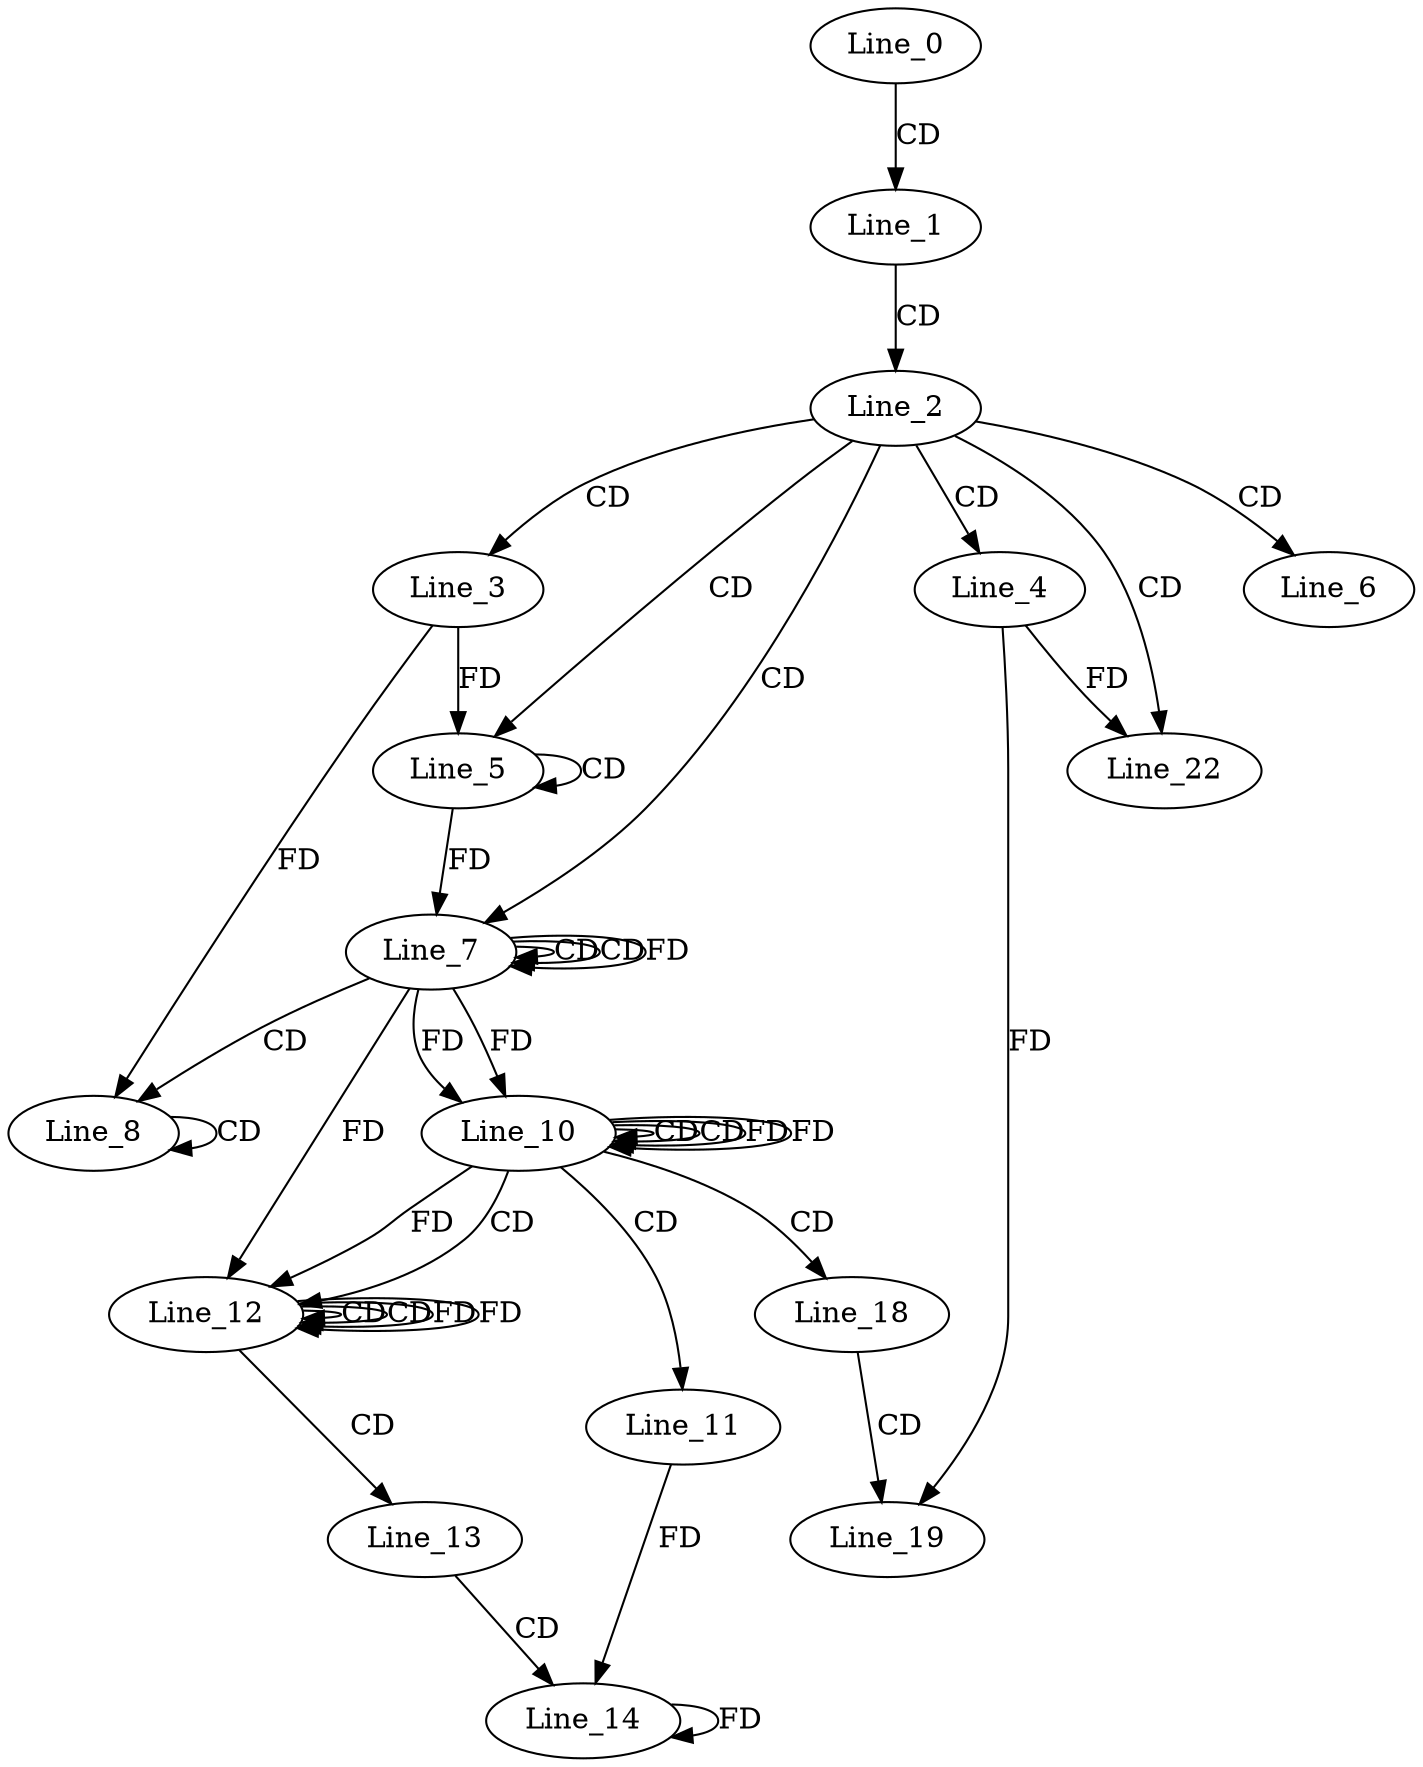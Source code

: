 digraph G {
  Line_0;
  Line_1;
  Line_2;
  Line_3;
  Line_4;
  Line_5;
  Line_5;
  Line_6;
  Line_7;
  Line_7;
  Line_7;
  Line_8;
  Line_8;
  Line_10;
  Line_10;
  Line_10;
  Line_11;
  Line_12;
  Line_12;
  Line_12;
  Line_13;
  Line_14;
  Line_18;
  Line_19;
  Line_22;
  Line_0 -> Line_1 [ label="CD" ];
  Line_1 -> Line_2 [ label="CD" ];
  Line_2 -> Line_3 [ label="CD" ];
  Line_2 -> Line_4 [ label="CD" ];
  Line_2 -> Line_5 [ label="CD" ];
  Line_5 -> Line_5 [ label="CD" ];
  Line_3 -> Line_5 [ label="FD" ];
  Line_2 -> Line_6 [ label="CD" ];
  Line_2 -> Line_7 [ label="CD" ];
  Line_7 -> Line_7 [ label="CD" ];
  Line_5 -> Line_7 [ label="FD" ];
  Line_7 -> Line_7 [ label="CD" ];
  Line_7 -> Line_7 [ label="FD" ];
  Line_7 -> Line_8 [ label="CD" ];
  Line_8 -> Line_8 [ label="CD" ];
  Line_3 -> Line_8 [ label="FD" ];
  Line_10 -> Line_10 [ label="CD" ];
  Line_7 -> Line_10 [ label="FD" ];
  Line_10 -> Line_10 [ label="CD" ];
  Line_10 -> Line_10 [ label="FD" ];
  Line_7 -> Line_10 [ label="FD" ];
  Line_10 -> Line_11 [ label="CD" ];
  Line_10 -> Line_12 [ label="CD" ];
  Line_12 -> Line_12 [ label="CD" ];
  Line_10 -> Line_12 [ label="FD" ];
  Line_7 -> Line_12 [ label="FD" ];
  Line_12 -> Line_12 [ label="CD" ];
  Line_12 -> Line_12 [ label="FD" ];
  Line_12 -> Line_13 [ label="CD" ];
  Line_13 -> Line_14 [ label="CD" ];
  Line_14 -> Line_14 [ label="FD" ];
  Line_11 -> Line_14 [ label="FD" ];
  Line_10 -> Line_18 [ label="CD" ];
  Line_18 -> Line_19 [ label="CD" ];
  Line_4 -> Line_19 [ label="FD" ];
  Line_2 -> Line_22 [ label="CD" ];
  Line_4 -> Line_22 [ label="FD" ];
  Line_10 -> Line_10 [ label="FD" ];
  Line_12 -> Line_12 [ label="FD" ];
}
